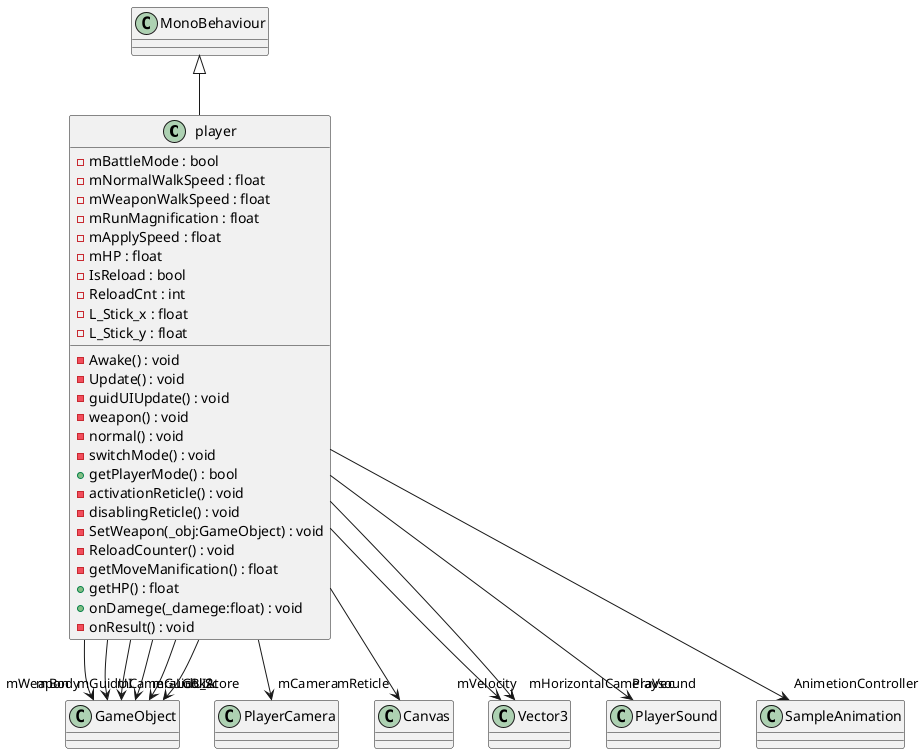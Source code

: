 @startuml
class player {
    - mBattleMode : bool
    - mNormalWalkSpeed : float
    - mWeaponWalkSpeed : float
    - mRunMagnification : float
    - mApplySpeed : float
    - mHP : float
    - IsReload : bool
    - ReloadCnt : int
    - L_Stick_x : float
    - L_Stick_y : float
    - Awake() : void
    - Update() : void
    - guidUIUpdate() : void
    - weapon() : void
    - normal() : void
    - switchMode() : void
    + getPlayerMode() : bool
    - activationReticle() : void
    - disablingReticle() : void
    - SetWeapon(_obj:GameObject) : void
    - ReloadCounter() : void
    - getMoveManification() : float
    + getHP() : float
    + onDamege(_damege:float) : void
    - onResult() : void
}
MonoBehaviour <|-- player
player --> "mBody" GameObject
player --> "mCameraLookAt" GameObject
player --> "mCamera" PlayerCamera
player --> "mReticle" Canvas
player --> "mVelocity" Vector3
player --> "mHorizontalCameraVec" Vector3
player --> "mWeapon" GameObject
player --> "Playsound" PlayerSound
player --> "AnimetionController" SampleAnimation
player --> "mGuidUI" GameObject
player --> "mGuidUI2" GameObject
player --> "GB_Score" GameObject
@enduml
